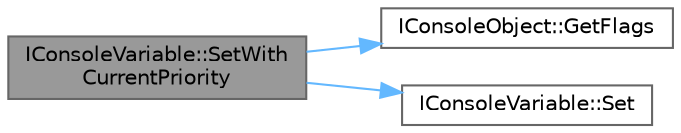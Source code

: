 digraph "IConsoleVariable::SetWithCurrentPriority"
{
 // INTERACTIVE_SVG=YES
 // LATEX_PDF_SIZE
  bgcolor="transparent";
  edge [fontname=Helvetica,fontsize=10,labelfontname=Helvetica,labelfontsize=10];
  node [fontname=Helvetica,fontsize=10,shape=box,height=0.2,width=0.4];
  rankdir="LR";
  Node1 [id="Node000001",label="IConsoleVariable::SetWith\lCurrentPriority",height=0.2,width=0.4,color="gray40", fillcolor="grey60", style="filled", fontcolor="black",tooltip=" "];
  Node1 -> Node2 [id="edge1_Node000001_Node000002",color="steelblue1",style="solid",tooltip=" "];
  Node2 [id="Node000002",label="IConsoleObject::GetFlags",height=0.2,width=0.4,color="grey40", fillcolor="white", style="filled",URL="$d7/d0d/classIConsoleObject.html#ad9b57d5bdbb1a634aac856288698352b",tooltip="Get the internal state of the flags."];
  Node1 -> Node3 [id="edge2_Node000001_Node000003",color="steelblue1",style="solid",tooltip=" "];
  Node3 [id="Node000003",label="IConsoleVariable::Set",height=0.2,width=0.4,color="grey40", fillcolor="white", style="filled",URL="$d9/d22/classIConsoleVariable.html#a7fb4a9b63df1276a1cd0c6fbd17c73ed",tooltip="Set the internal value from the specified string."];
}
